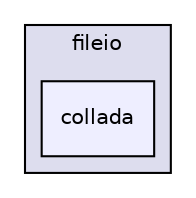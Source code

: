digraph "C:/github/FBXpythonSDK201701/FBXpythonSDK201701/2017.1/include/fbxsdk/fileio/collada" {
  compound=true
  node [ fontsize="10", fontname="Helvetica"];
  edge [ labelfontsize="10", labelfontname="Helvetica"];
  subgraph clusterdir_0b4884537417db73e9151a961b9e458f {
    graph [ bgcolor="#ddddee", pencolor="black", label="fileio" fontname="Helvetica", fontsize="10", URL="dir_0b4884537417db73e9151a961b9e458f.html"]
  dir_15e507f68014572620d6bd7f76e8e0eb [shape=box, label="collada", style="filled", fillcolor="#eeeeff", pencolor="black", URL="dir_15e507f68014572620d6bd7f76e8e0eb.html"];
  }
}
